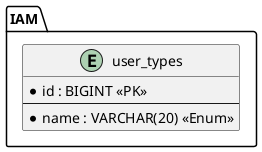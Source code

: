 @startuml "Prop GMS Physical ERD"
!define table(x) class x << (E,#ADD1B2) >>

' Define table UserType
package "IAM" {
    table(user_types) {
      * id : BIGINT <<PK>>
      --
      * name : VARCHAR(20) <<Enum>>
    }
}
@enduml